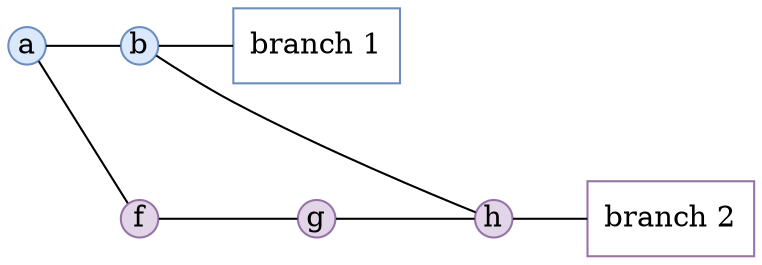 digraph G {
    rankdir="LR";
    bgcolor="white"
    node[shape=circle; style=filled; fixedsize=true; width=0.25, fontcolor=black, label=""];
    edge[weight=2, arrowhead=none, color=black];

    node[group="gbox1", color="#6c8ebf"; fillcolor="#dae8fc";];
    a [label="a"];
    b [label="b"];
    box1[shape=box; style=""; fixedsize=false; label="branch 1"];

    node[group="gbox2", color="#9673a6"; fillcolor="#e1d5e7";];
    f [label="f"];
    g [label="g"];
    h [label="h"];
    box2[shape=box; style=""; fixedsize=false; label="branch 2"];

    a -> f
    f -> g
    a -> b
    b -> h
    g -> h
    b -> box1
    h -> box2
}
